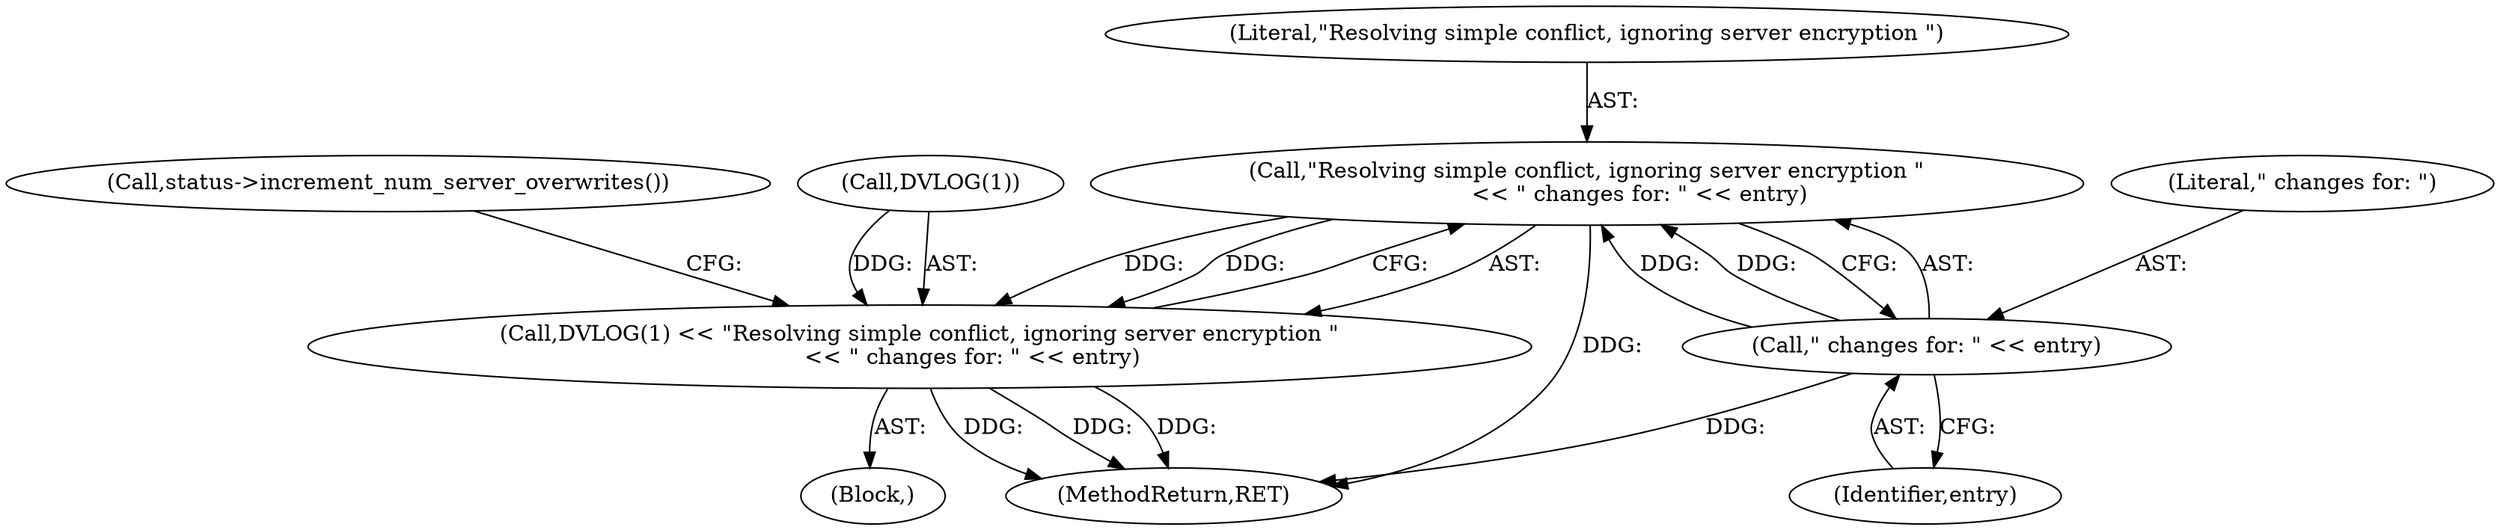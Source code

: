 digraph "0_Chrome_fcd3a7a671ecf2d5f46ea34787d27507a914d2f5_5@API" {
"1000373" [label="(Call,\"Resolving simple conflict, ignoring server encryption \"\n               << \" changes for: \" << entry)"];
"1000375" [label="(Call,\" changes for: \" << entry)"];
"1000370" [label="(Call,DVLOG(1) << \"Resolving simple conflict, ignoring server encryption \"\n               << \" changes for: \" << entry)"];
"1000369" [label="(Block,)"];
"1000373" [label="(Call,\"Resolving simple conflict, ignoring server encryption \"\n               << \" changes for: \" << entry)"];
"1000374" [label="(Literal,\"Resolving simple conflict, ignoring server encryption \")"];
"1000378" [label="(Call,status->increment_num_server_overwrites())"];
"1000370" [label="(Call,DVLOG(1) << \"Resolving simple conflict, ignoring server encryption \"\n               << \" changes for: \" << entry)"];
"1000517" [label="(MethodReturn,RET)"];
"1000375" [label="(Call,\" changes for: \" << entry)"];
"1000371" [label="(Call,DVLOG(1))"];
"1000377" [label="(Identifier,entry)"];
"1000376" [label="(Literal,\" changes for: \")"];
"1000373" -> "1000370"  [label="AST: "];
"1000373" -> "1000375"  [label="CFG: "];
"1000374" -> "1000373"  [label="AST: "];
"1000375" -> "1000373"  [label="AST: "];
"1000370" -> "1000373"  [label="CFG: "];
"1000373" -> "1000517"  [label="DDG: "];
"1000373" -> "1000370"  [label="DDG: "];
"1000373" -> "1000370"  [label="DDG: "];
"1000375" -> "1000373"  [label="DDG: "];
"1000375" -> "1000373"  [label="DDG: "];
"1000375" -> "1000377"  [label="CFG: "];
"1000376" -> "1000375"  [label="AST: "];
"1000377" -> "1000375"  [label="AST: "];
"1000375" -> "1000517"  [label="DDG: "];
"1000370" -> "1000369"  [label="AST: "];
"1000371" -> "1000370"  [label="AST: "];
"1000378" -> "1000370"  [label="CFG: "];
"1000370" -> "1000517"  [label="DDG: "];
"1000370" -> "1000517"  [label="DDG: "];
"1000370" -> "1000517"  [label="DDG: "];
"1000371" -> "1000370"  [label="DDG: "];
}
